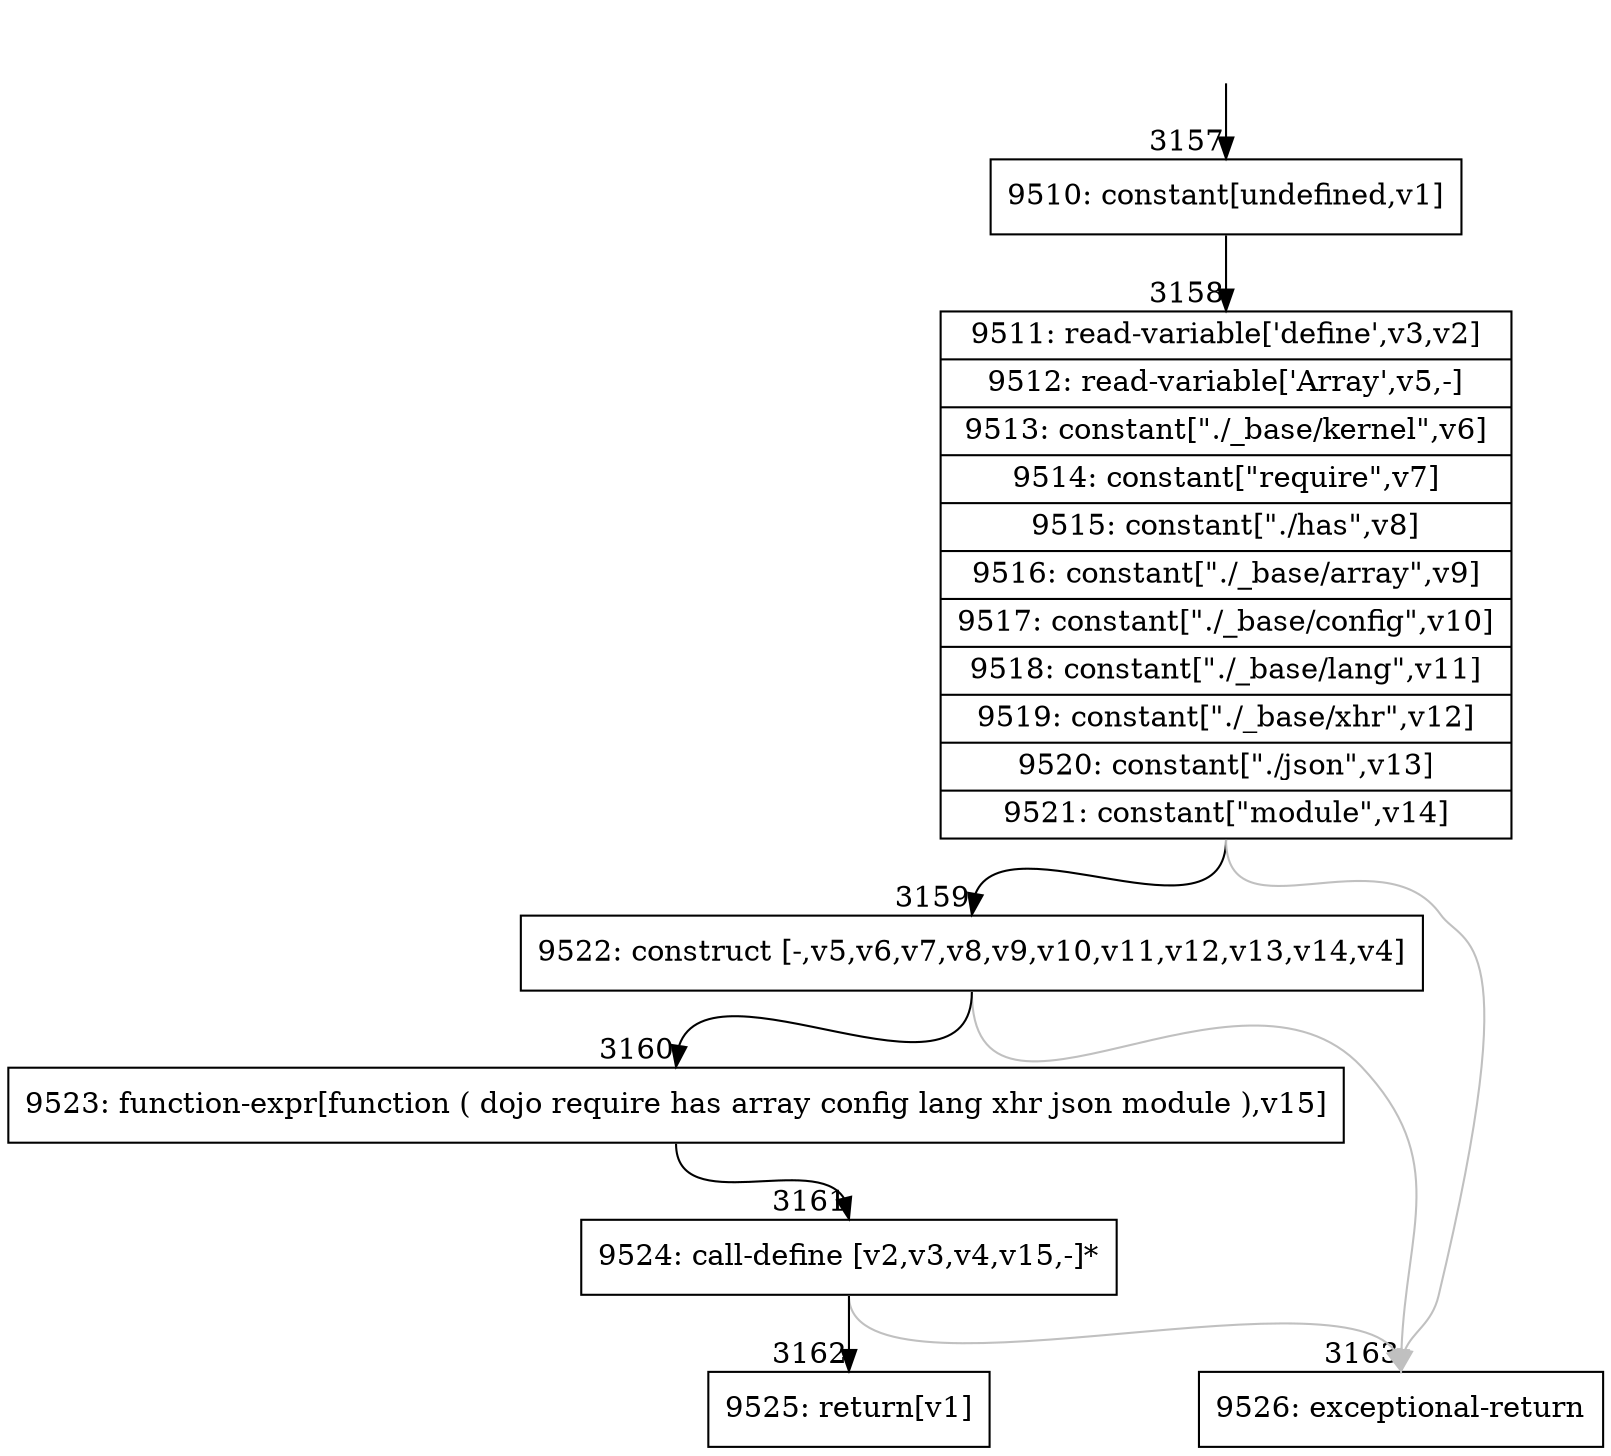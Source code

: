 digraph {
rankdir="TD"
BB_entry154[shape=none,label=""];
BB_entry154 -> BB3157 [tailport=s, headport=n, headlabel="    3157"]
BB3157 [shape=record label="{9510: constant[undefined,v1]}" ] 
BB3157 -> BB3158 [tailport=s, headport=n, headlabel="      3158"]
BB3158 [shape=record label="{9511: read-variable['define',v3,v2]|9512: read-variable['Array',v5,-]|9513: constant[\"./_base/kernel\",v6]|9514: constant[\"require\",v7]|9515: constant[\"./has\",v8]|9516: constant[\"./_base/array\",v9]|9517: constant[\"./_base/config\",v10]|9518: constant[\"./_base/lang\",v11]|9519: constant[\"./_base/xhr\",v12]|9520: constant[\"./json\",v13]|9521: constant[\"module\",v14]}" ] 
BB3158 -> BB3159 [tailport=s, headport=n, headlabel="      3159"]
BB3158 -> BB3163 [tailport=s, headport=n, color=gray, headlabel="      3163"]
BB3159 [shape=record label="{9522: construct [-,v5,v6,v7,v8,v9,v10,v11,v12,v13,v14,v4]}" ] 
BB3159 -> BB3160 [tailport=s, headport=n, headlabel="      3160"]
BB3159 -> BB3163 [tailport=s, headport=n, color=gray]
BB3160 [shape=record label="{9523: function-expr[function ( dojo require has array config lang xhr json module ),v15]}" ] 
BB3160 -> BB3161 [tailport=s, headport=n, headlabel="      3161"]
BB3161 [shape=record label="{9524: call-define [v2,v3,v4,v15,-]*}" ] 
BB3161 -> BB3162 [tailport=s, headport=n, headlabel="      3162"]
BB3161 -> BB3163 [tailport=s, headport=n, color=gray]
BB3162 [shape=record label="{9525: return[v1]}" ] 
BB3163 [shape=record label="{9526: exceptional-return}" ] 
//#$~ 3496
}
